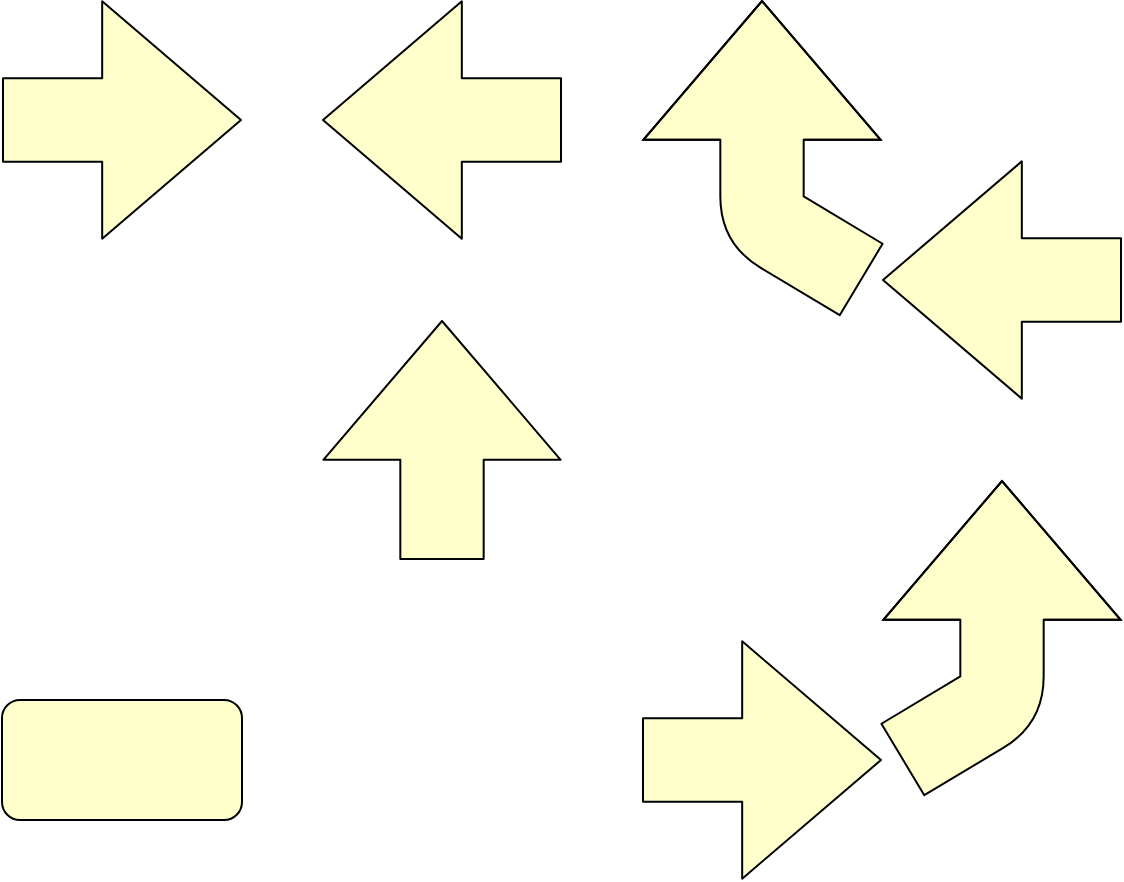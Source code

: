 <mxfile version="22.0.0" type="device">
  <diagram name="Page-1" id="0P1CH8GQ0LOI6oN8Kn0V">
    <mxGraphModel dx="1024" dy="551" grid="1" gridSize="10" guides="1" tooltips="1" connect="1" arrows="1" fold="1" page="1" pageScale="1" pageWidth="850" pageHeight="1100" math="0" shadow="0">
      <root>
        <mxCell id="0" />
        <mxCell id="1" parent="0" />
        <mxCell id="YaQi_uk62bV8I6SJFLeO-1" value="" style="shape=flexArrow;endArrow=classic;html=1;rounded=1;endWidth=75.972;endSize=22.804;width=41.667;shadow=0;fillColor=#FFFFCC;" edge="1" parent="1">
          <mxGeometry width="50" height="50" relative="1" as="geometry">
            <mxPoint x="40" y="100" as="sourcePoint" />
            <mxPoint x="160" y="100" as="targetPoint" />
          </mxGeometry>
        </mxCell>
        <mxCell id="YaQi_uk62bV8I6SJFLeO-3" value="" style="shape=flexArrow;endArrow=classic;html=1;rounded=1;endWidth=75.972;endSize=22.804;width=41.667;shadow=0;fillColor=#FFFFCC;" edge="1" parent="1">
          <mxGeometry width="50" height="50" relative="1" as="geometry">
            <mxPoint x="320" y="100" as="sourcePoint" />
            <mxPoint x="200" y="100" as="targetPoint" />
          </mxGeometry>
        </mxCell>
        <mxCell id="YaQi_uk62bV8I6SJFLeO-5" value="" style="shape=flexArrow;endArrow=classic;html=1;rounded=1;endWidth=75.972;endSize=22.804;width=41.667;shadow=0;fillColor=#FFFFCC;" edge="1" parent="1">
          <mxGeometry width="50" height="50" relative="1" as="geometry">
            <mxPoint x="600" y="180" as="sourcePoint" />
            <mxPoint x="480" y="180" as="targetPoint" />
          </mxGeometry>
        </mxCell>
        <mxCell id="YaQi_uk62bV8I6SJFLeO-6" value="" style="shape=flexArrow;endArrow=classic;html=1;rounded=1;endWidth=75.972;endSize=22.804;width=41.667;shadow=0;fillColor=#FFFFCC;" edge="1" parent="1">
          <mxGeometry width="50" height="50" relative="1" as="geometry">
            <mxPoint x="470" y="180" as="sourcePoint" />
            <mxPoint x="420" y="40" as="targetPoint" />
            <Array as="points">
              <mxPoint x="420" y="150" />
            </Array>
          </mxGeometry>
        </mxCell>
        <mxCell id="YaQi_uk62bV8I6SJFLeO-8" value="" style="shape=flexArrow;endArrow=classic;html=1;rounded=1;endWidth=75.972;endSize=22.804;width=41.667;shadow=0;fillColor=#FFFFCC;" edge="1" parent="1">
          <mxGeometry width="50" height="50" relative="1" as="geometry">
            <mxPoint x="360" y="420" as="sourcePoint" />
            <mxPoint x="480" y="420" as="targetPoint" />
          </mxGeometry>
        </mxCell>
        <mxCell id="YaQi_uk62bV8I6SJFLeO-9" value="" style="shape=flexArrow;endArrow=classic;html=1;rounded=1;endWidth=75.972;endSize=22.804;width=41.667;shadow=0;fillColor=#FFFFCC;" edge="1" parent="1">
          <mxGeometry width="50" height="50" relative="1" as="geometry">
            <mxPoint x="490" y="420" as="sourcePoint" />
            <mxPoint x="540" y="280" as="targetPoint" />
            <Array as="points">
              <mxPoint x="540" y="390" />
            </Array>
          </mxGeometry>
        </mxCell>
        <mxCell id="YaQi_uk62bV8I6SJFLeO-11" value="" style="shape=flexArrow;endArrow=classic;html=1;rounded=1;endWidth=75.972;endSize=22.804;width=41.667;shadow=0;fillColor=#FFFFCC;" edge="1" parent="1">
          <mxGeometry width="50" height="50" relative="1" as="geometry">
            <mxPoint x="260" y="320" as="sourcePoint" />
            <mxPoint x="260" y="200" as="targetPoint" />
          </mxGeometry>
        </mxCell>
        <mxCell id="YaQi_uk62bV8I6SJFLeO-12" value="" style="rounded=1;whiteSpace=wrap;html=1;fillColor=#FFFFCC;" vertex="1" parent="1">
          <mxGeometry x="40" y="390" width="120" height="60" as="geometry" />
        </mxCell>
      </root>
    </mxGraphModel>
  </diagram>
</mxfile>
